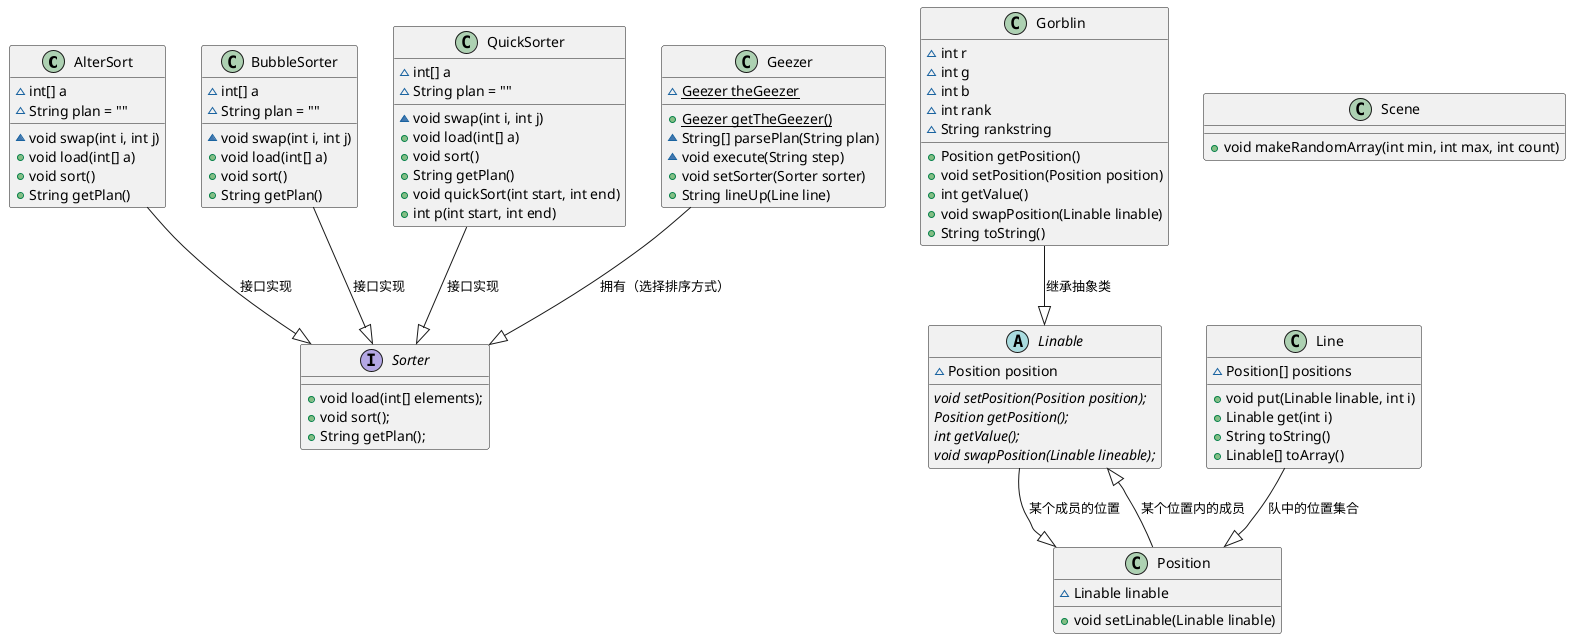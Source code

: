 @startuml exclass

class AlterSort{
    ~int[] a
    ~String plan = ""
    ~void swap(int i, int j)
    +void load(int[] a)
    +void sort()
    +String getPlan()
}

class BubbleSorter{
    ~int[] a
    ~String plan = ""
    ~void swap(int i, int j)
    +void load(int[] a)
    +void sort()
    +String getPlan()
}

class QuickSorter{
    ~int[] a
    ~String plan = ""
    ~void swap(int i, int j)
    +void load(int[] a)
    +void sort()
    +String getPlan()
    +void quickSort(int start, int end)
    +int p(int start, int end)
}

class Geezer{
    {static}~Geezer theGeezer
    {static}+Geezer getTheGeezer()
    ~String[] parsePlan(String plan)
    ~void execute(String step)
    +void setSorter(Sorter sorter)
    +String lineUp(Line line)
}

class Gorblin{
    ~int r 
    ~int g 
    ~int b
    ~int rank
    ~String rankstring

    +Position getPosition()
    +void setPosition(Position position)
    +int getValue()
    +void swapPosition(Linable linable)
    +String toString() 
}


abstract class Linable{
    ~Position position
    {abstract}void setPosition(Position position);
    {abstract}Position getPosition();
    {abstract}int getValue();
    {abstract}void swapPosition(Linable lineable);

}

class Line{
    ~Position[] positions
    +void put(Linable linable, int i)
    +Linable get(int i)
    +String toString()
    +Linable[] toArray()
}

class Position{
    ~Linable linable
    +void setLinable(Linable linable)
}

interface Sorter{
    +void load(int[] elements);
    +void sort();
    +String getPlan();
}

class Scene{
    +void makeRandomArray(int min, int max, int count)
}

BubbleSorter --|> Sorter : 接口实现
AlterSort --|> Sorter : 接口实现
QuickSorter --|> Sorter : 接口实现
Geezer --|> Sorter : 拥有（选择排序方式）
Gorblin --|> Linable : 继承抽象类
Line --|> Position : 队中的位置集合
Position --|> Linable : 某个位置内的成员
Linable --|> Position :某个成员的位置

@enduml
